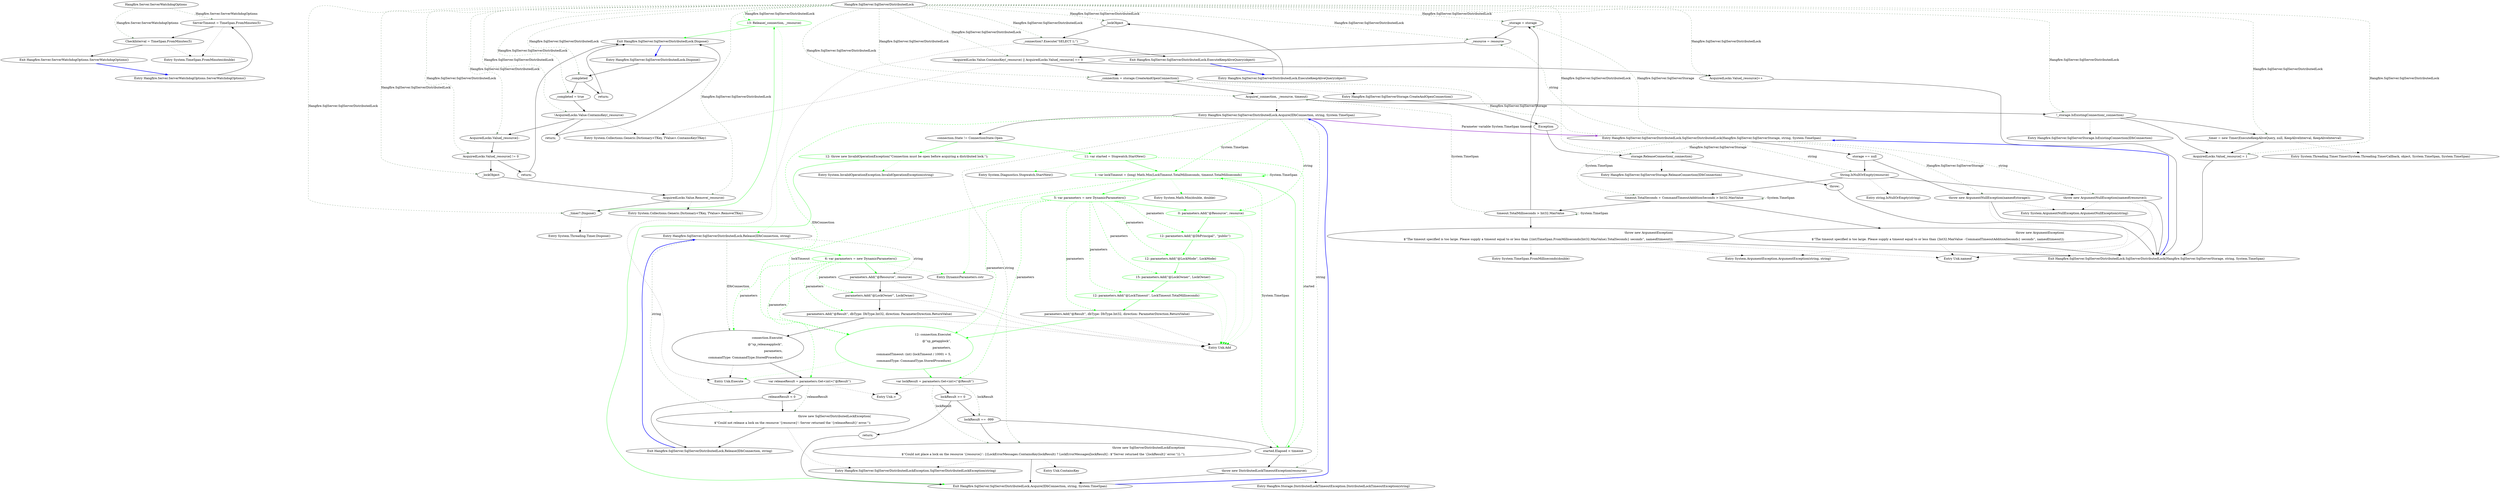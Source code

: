 digraph  {
n5 [label="Hangfire.Server.ServerWatchdogOptions", span=""];
n0 [cluster="Hangfire.Server.ServerWatchdogOptions.ServerWatchdogOptions()", label="Entry Hangfire.Server.ServerWatchdogOptions.ServerWatchdogOptions()", span="22-22"];
n1 [cluster="Hangfire.Server.ServerWatchdogOptions.ServerWatchdogOptions()", label="ServerTimeout = TimeSpan.FromMinutes(5)", span="24-24"];
n2 [cluster="Hangfire.Server.ServerWatchdogOptions.ServerWatchdogOptions()", label="CheckInterval = TimeSpan.FromMinutes(5)", span="25-25"];
n4 [cluster="System.TimeSpan.FromMinutes(double)", label="Entry System.TimeSpan.FromMinutes(double)", span="0-0"];
n3 [cluster="Hangfire.Server.ServerWatchdogOptions.ServerWatchdogOptions()", label="Exit Hangfire.Server.ServerWatchdogOptions.ServerWatchdogOptions()", span="22-22"];
d49 [cluster="Hangfire.SqlServer.SqlServerDistributedLock.Dispose()", color=green, community=0, label="13: Release(_connection, _resource)", span="123-123"];
d97 [label="Hangfire.SqlServer.SqlServerDistributedLock", span=""];
d48 [cluster="Hangfire.SqlServer.SqlServerDistributedLock.Dispose()", label="_timer?.Dispose()", span="121-121"];
d50 [cluster="Hangfire.SqlServer.SqlServerDistributedLock.Dispose()", label="Exit Hangfire.SqlServer.SqlServerDistributedLock.Dispose()", span="100-100"];
d53 [cluster="Hangfire.SqlServer.SqlServerDistributedLock.Release(IDbConnection, string)", label="Entry Hangfire.SqlServer.SqlServerDistributedLock.Release(IDbConnection, string)", span="212-212"];
d62 [cluster="Hangfire.SqlServer.SqlServerDistributedLock.Acquire(IDbConnection, string, System.TimeSpan)", color=green, community=0, label="1: var lockTimeout = (long) Math.Min(LockTimeout.TotalMilliseconds, timeout.TotalMilliseconds)", span="176-176"];
d33 [cluster="Hangfire.SqlServer.SqlServerDistributedLock.Acquire(IDbConnection, string, System.TimeSpan)", label="Entry Hangfire.SqlServer.SqlServerDistributedLock.Acquire(IDbConnection, string, System.TimeSpan)", span="153-153"];
d61 [cluster="Hangfire.SqlServer.SqlServerDistributedLock.Acquire(IDbConnection, string, System.TimeSpan)", color=green, community=0, label="11: var started = Stopwatch.StartNew()", span="165-165"];
d76 [cluster="Hangfire.SqlServer.SqlServerDistributedLock.Acquire(IDbConnection, string, System.TimeSpan)", label="started.Elapsed < timeout", span="207-207"];
d63 [cluster="Hangfire.SqlServer.SqlServerDistributedLock.Acquire(IDbConnection, string, System.TimeSpan)", color=green, community=0, label="5: var parameters = new DynamicParameters()", span="180-180"];
d81 [cluster="System.Math.Min(double, double)", label="Entry System.Math.Min(double, double)", span="0-0"];
d70 [cluster="Hangfire.SqlServer.SqlServerDistributedLock.Acquire(IDbConnection, string, System.TimeSpan)", color=green, community=0, label="12: connection.Execute(\r\n                    @''sp_getapplock'',\r\n                    parameters,\r\n                    commandTimeout: (int) (lockTimeout / 1000) + 5,\r\n                    commandType: CommandType.StoredProcedure)", span="188-192"];
d64 [cluster="Hangfire.SqlServer.SqlServerDistributedLock.Acquire(IDbConnection, string, System.TimeSpan)", color=green, community=0, label="0: parameters.Add(''@Resource'', resource)", span="181-181"];
d65 [cluster="Hangfire.SqlServer.SqlServerDistributedLock.Acquire(IDbConnection, string, System.TimeSpan)", color=green, community=0, label="12: parameters.Add(''@DbPrincipal'', ''public'')", span="182-182"];
d83 [cluster="Unk.Add", label="Entry Unk.Add", span=""];
d69 [cluster="Hangfire.SqlServer.SqlServerDistributedLock.Acquire(IDbConnection, string, System.TimeSpan)", label="parameters.Add(''@Result'', dbType: DbType.Int32, direction: ParameterDirection.ReturnValue)", span="186-186"];
d71 [cluster="Hangfire.SqlServer.SqlServerDistributedLock.Acquire(IDbConnection, string, System.TimeSpan)", label="var lockResult = parameters.Get<int>(''@Result'')", span="194-194"];
d58 [cluster="Unk.Execute", label="Entry Unk.Execute", span=""];
d60 [cluster="Hangfire.SqlServer.SqlServerDistributedLock.Acquire(IDbConnection, string, System.TimeSpan)", color=green, community=0, label="12: throw new InvalidOperationException(''Connection must be open before acquiring a distributed lock.'');", span="162-162"];
d59 [cluster="Hangfire.SqlServer.SqlServerDistributedLock.Acquire(IDbConnection, string, System.TimeSpan)", label="connection.State != ConnectionState.Open", span="155-155"];
d78 [cluster="Hangfire.SqlServer.SqlServerDistributedLock.Acquire(IDbConnection, string, System.TimeSpan)", label="Exit Hangfire.SqlServer.SqlServerDistributedLock.Acquire(IDbConnection, string, System.TimeSpan)", span="153-153"];
d79 [cluster="System.InvalidOperationException.InvalidOperationException(string)", label="Entry System.InvalidOperationException.InvalidOperationException(string)", span="0-0"];
d80 [cluster="System.Diagnostics.Stopwatch.StartNew()", label="Entry System.Diagnostics.Stopwatch.StartNew()", span="0-0"];
d82 [cluster="DynamicParameters.cstr", label="Entry DynamicParameters.cstr", span=""];
d66 [cluster="Hangfire.SqlServer.SqlServerDistributedLock.Acquire(IDbConnection, string, System.TimeSpan)", color=green, community=0, label="12: parameters.Add(''@LockMode'', LockMode)", span="183-183"];
d67 [cluster="Hangfire.SqlServer.SqlServerDistributedLock.Acquire(IDbConnection, string, System.TimeSpan)", color=green, community=0, label="15: parameters.Add(''@LockOwner'', LockOwner)", span="184-184"];
d68 [cluster="Hangfire.SqlServer.SqlServerDistributedLock.Acquire(IDbConnection, string, System.TimeSpan)", color=green, community=0, label="12: parameters.Add(''@LockTimeout'', LockTimeout.TotalMilliseconds)", span="185-185"];
d88 [cluster="Hangfire.SqlServer.SqlServerDistributedLock.Release(IDbConnection, string)", color=green, community=0, label="6: var parameters = new DynamicParameters()", span="214-214"];
d89 [cluster="Hangfire.SqlServer.SqlServerDistributedLock.Release(IDbConnection, string)", label="parameters.Add(''@Resource'', resource)", span="215-215"];
d90 [cluster="Hangfire.SqlServer.SqlServerDistributedLock.Release(IDbConnection, string)", label="parameters.Add(''@LockOwner'', LockOwner)", span="216-216"];
d91 [cluster="Hangfire.SqlServer.SqlServerDistributedLock.Release(IDbConnection, string)", label="parameters.Add(''@Result'', dbType: DbType.Int32, direction: ParameterDirection.ReturnValue)", span="217-217"];
d92 [cluster="Hangfire.SqlServer.SqlServerDistributedLock.Release(IDbConnection, string)", label="connection.Execute(\r\n                @''sp_releaseapplock'',\r\n                parameters,\r\n                commandType: CommandType.StoredProcedure)", span="219-222"];
d93 [cluster="Hangfire.SqlServer.SqlServerDistributedLock.Release(IDbConnection, string)", label="var releaseResult = parameters.Get<int>(''@Result'')", span="224-224"];
d13 [cluster="Hangfire.SqlServer.SqlServerDistributedLock.SqlServerDistributedLock(Hangfire.SqlServer.SqlServerStorage, string, System.TimeSpan)", label="_storage = storage", span="70-70"];
d14 [cluster="Hangfire.SqlServer.SqlServerDistributedLock.SqlServerDistributedLock(Hangfire.SqlServer.SqlServerStorage, string, System.TimeSpan)", label="_resource = resource", span="71-71"];
d15 [cluster="Hangfire.SqlServer.SqlServerDistributedLock.SqlServerDistributedLock(Hangfire.SqlServer.SqlServerStorage, string, System.TimeSpan)", label="!AcquiredLocks.Value.ContainsKey(_resource) || AcquiredLocks.Value[_resource] == 0", span="73-73"];
d16 [cluster="Hangfire.SqlServer.SqlServerDistributedLock.SqlServerDistributedLock(Hangfire.SqlServer.SqlServerStorage, string, System.TimeSpan)", label="_connection = storage.CreateAndOpenConnection()", span="75-75"];
d17 [cluster="Hangfire.SqlServer.SqlServerDistributedLock.SqlServerDistributedLock(Hangfire.SqlServer.SqlServerStorage, string, System.TimeSpan)", label="Acquire(_connection, _resource, timeout)", span="79-79"];
d19 [cluster="Hangfire.SqlServer.SqlServerDistributedLock.SqlServerDistributedLock(Hangfire.SqlServer.SqlServerStorage, string, System.TimeSpan)", label="storage.ReleaseConnection(_connection)", span="83-83"];
d21 [cluster="Hangfire.SqlServer.SqlServerDistributedLock.SqlServerDistributedLock(Hangfire.SqlServer.SqlServerStorage, string, System.TimeSpan)", label="!_storage.IsExistingConnection(_connection)", span="87-87"];
d22 [cluster="Hangfire.SqlServer.SqlServerDistributedLock.SqlServerDistributedLock(Hangfire.SqlServer.SqlServerStorage, string, System.TimeSpan)", label="_timer = new Timer(ExecuteKeepAliveQuery, null, KeepAliveInterval, KeepAliveInterval)", span="89-89"];
d23 [cluster="Hangfire.SqlServer.SqlServerDistributedLock.SqlServerDistributedLock(Hangfire.SqlServer.SqlServerStorage, string, System.TimeSpan)", label="AcquiredLocks.Value[_resource] = 1", span="92-92"];
d24 [cluster="Hangfire.SqlServer.SqlServerDistributedLock.SqlServerDistributedLock(Hangfire.SqlServer.SqlServerStorage, string, System.TimeSpan)", label="AcquiredLocks.Value[_resource]++", span="96-96"];
d38 [cluster="Hangfire.SqlServer.SqlServerDistributedLock.Dispose()", label=_completed, span="102-102"];
d40 [cluster="Hangfire.SqlServer.SqlServerDistributedLock.Dispose()", label="_completed = true", span="104-104"];
d41 [cluster="Hangfire.SqlServer.SqlServerDistributedLock.Dispose()", label="!AcquiredLocks.Value.ContainsKey(_resource)", span="106-106"];
d43 [cluster="Hangfire.SqlServer.SqlServerDistributedLock.Dispose()", label="AcquiredLocks.Value[_resource]--", span="108-108"];
d44 [cluster="Hangfire.SqlServer.SqlServerDistributedLock.Dispose()", label="AcquiredLocks.Value[_resource] != 0", span="110-110"];
d46 [cluster="Hangfire.SqlServer.SqlServerDistributedLock.Dispose()", label=_lockObject, span="112-112"];
d47 [cluster="Hangfire.SqlServer.SqlServerDistributedLock.Dispose()", label="AcquiredLocks.Value.Remove(_resource)", span="119-119"];
d55 [cluster="Hangfire.SqlServer.SqlServerDistributedLock.ExecuteKeepAliveQuery(object)", label=_lockObject, span="135-135"];
d56 [cluster="Hangfire.SqlServer.SqlServerDistributedLock.ExecuteKeepAliveQuery(object)", label="_connection?.Execute(''SELECT 1;'')", span="139-139"];
d52 [cluster="System.Threading.Timer.Dispose()", label="Entry System.Threading.Timer.Dispose()", span="0-0"];
d39 [cluster="Hangfire.SqlServer.SqlServerDistributedLock.Dispose()", label="return;", span="102-102"];
d42 [cluster="Hangfire.SqlServer.SqlServerDistributedLock.Dispose()", label="return;", span="106-106"];
d45 [cluster="Hangfire.SqlServer.SqlServerDistributedLock.Dispose()", label="return;", span="110-110"];
d37 [cluster="Hangfire.SqlServer.SqlServerDistributedLock.Dispose()", label="Entry Hangfire.SqlServer.SqlServerDistributedLock.Dispose()", span="100-100"];
d96 [cluster="Hangfire.SqlServer.SqlServerDistributedLock.Release(IDbConnection, string)", label="Exit Hangfire.SqlServer.SqlServerDistributedLock.Release(IDbConnection, string)", span="212-212"];
d95 [cluster="Hangfire.SqlServer.SqlServerDistributedLock.Release(IDbConnection, string)", label="throw new SqlServerDistributedLockException(\r\n                    $''Could not release a lock on the resource '{resource}': Server returned the '{releaseResult}' error.'');", span="228-229"];
d75 [cluster="Hangfire.SqlServer.SqlServerDistributedLock.Acquire(IDbConnection, string, System.TimeSpan)", label="throw new SqlServerDistributedLockException(\r\n                        $''Could not place a lock on the resource '{resource}': {(LockErrorMessages.ContainsKey(lockResult) ? LockErrorMessages[lockResult] : $''Server returned the '{lockResult}' error.'')}.'');", span="204-205"];
d77 [cluster="Hangfire.SqlServer.SqlServerDistributedLock.Acquire(IDbConnection, string, System.TimeSpan)", label="throw new DistributedLockTimeoutException(resource);", span="209-209"];
d4 [cluster="Hangfire.SqlServer.SqlServerDistributedLock.SqlServerDistributedLock(Hangfire.SqlServer.SqlServerStorage, string, System.TimeSpan)", label="Entry Hangfire.SqlServer.SqlServerDistributedLock.SqlServerDistributedLock(Hangfire.SqlServer.SqlServerStorage, string, System.TimeSpan)", span="61-61"];
d74 [cluster="Hangfire.SqlServer.SqlServerDistributedLock.Acquire(IDbConnection, string, System.TimeSpan)", label="lockResult == -999", span="202-202"];
d72 [cluster="Hangfire.SqlServer.SqlServerDistributedLock.Acquire(IDbConnection, string, System.TimeSpan)", label="lockResult >= 0", span="196-196"];
d84 [cluster="Unk.>", label="Entry Unk.>", span=""];
d73 [cluster="Hangfire.SqlServer.SqlServerDistributedLock.Acquire(IDbConnection, string, System.TimeSpan)", label="return;", span="199-199"];
d94 [cluster="Hangfire.SqlServer.SqlServerDistributedLock.Release(IDbConnection, string)", label="releaseResult < 0", span="226-226"];
d11 [cluster="Hangfire.SqlServer.SqlServerDistributedLock.SqlServerDistributedLock(Hangfire.SqlServer.SqlServerStorage, string, System.TimeSpan)", label="timeout.TotalMilliseconds > Int32.MaxValue", span="67-67"];
d31 [cluster="System.Collections.Generic.Dictionary<TKey, TValue>.ContainsKey(TKey)", label="Entry System.Collections.Generic.Dictionary<TKey, TValue>.ContainsKey(TKey)", span="0-0"];
d32 [cluster="Hangfire.SqlServer.SqlServerStorage.CreateAndOpenConnection()", label="Entry Hangfire.SqlServer.SqlServerStorage.CreateAndOpenConnection()", span="232-232"];
d18 [cluster="Hangfire.SqlServer.SqlServerDistributedLock.SqlServerDistributedLock(Hangfire.SqlServer.SqlServerStorage, string, System.TimeSpan)", label=Exception, span="81-81"];
d20 [cluster="Hangfire.SqlServer.SqlServerDistributedLock.SqlServerDistributedLock(Hangfire.SqlServer.SqlServerStorage, string, System.TimeSpan)", label="throw;", span="84-84"];
d34 [cluster="Hangfire.SqlServer.SqlServerStorage.ReleaseConnection(IDbConnection)", label="Entry Hangfire.SqlServer.SqlServerStorage.ReleaseConnection(IDbConnection)", span="249-249"];
d35 [cluster="Hangfire.SqlServer.SqlServerStorage.IsExistingConnection(IDbConnection)", label="Entry Hangfire.SqlServer.SqlServerStorage.IsExistingConnection(IDbConnection)", span="244-244"];
d36 [cluster="System.Threading.Timer.Timer(System.Threading.TimerCallback, object, System.TimeSpan, System.TimeSpan)", label="Entry System.Threading.Timer.Timer(System.Threading.TimerCallback, object, System.TimeSpan, System.TimeSpan)", span="0-0"];
d25 [cluster="Hangfire.SqlServer.SqlServerDistributedLock.SqlServerDistributedLock(Hangfire.SqlServer.SqlServerStorage, string, System.TimeSpan)", label="Exit Hangfire.SqlServer.SqlServerDistributedLock.SqlServerDistributedLock(Hangfire.SqlServer.SqlServerStorage, string, System.TimeSpan)", span="61-61"];
d51 [cluster="System.Collections.Generic.Dictionary<TKey, TValue>.Remove(TKey)", label="Entry System.Collections.Generic.Dictionary<TKey, TValue>.Remove(TKey)", span="0-0"];
d54 [cluster="Hangfire.SqlServer.SqlServerDistributedLock.ExecuteKeepAliveQuery(object)", label="Entry Hangfire.SqlServer.SqlServerDistributedLock.ExecuteKeepAliveQuery(object)", span="133-133"];
d57 [cluster="Hangfire.SqlServer.SqlServerDistributedLock.ExecuteKeepAliveQuery(object)", label="Exit Hangfire.SqlServer.SqlServerDistributedLock.ExecuteKeepAliveQuery(object)", span="133-133"];
d85 [cluster="Hangfire.SqlServer.SqlServerDistributedLockException.SqlServerDistributedLockException(string)", label="Entry Hangfire.SqlServer.SqlServerDistributedLockException.SqlServerDistributedLockException(string)", span="22-22"];
d86 [cluster="Unk.ContainsKey", label="Entry Unk.ContainsKey", span=""];
d87 [cluster="Hangfire.Storage.DistributedLockTimeoutException.DistributedLockTimeoutException(string)", label="Entry Hangfire.Storage.DistributedLockTimeoutException.DistributedLockTimeoutException(string)", span="6-6"];
d5 [cluster="Hangfire.SqlServer.SqlServerDistributedLock.SqlServerDistributedLock(Hangfire.SqlServer.SqlServerStorage, string, System.TimeSpan)", label="storage == null", span="63-63"];
d6 [cluster="Hangfire.SqlServer.SqlServerDistributedLock.SqlServerDistributedLock(Hangfire.SqlServer.SqlServerStorage, string, System.TimeSpan)", label="throw new ArgumentNullException(nameof(storage));", span="63-63"];
d7 [cluster="Hangfire.SqlServer.SqlServerDistributedLock.SqlServerDistributedLock(Hangfire.SqlServer.SqlServerStorage, string, System.TimeSpan)", label="String.IsNullOrEmpty(resource)", span="64-64"];
d8 [cluster="Hangfire.SqlServer.SqlServerDistributedLock.SqlServerDistributedLock(Hangfire.SqlServer.SqlServerStorage, string, System.TimeSpan)", label="throw new ArgumentNullException(nameof(resource));", span="64-64"];
d9 [cluster="Hangfire.SqlServer.SqlServerDistributedLock.SqlServerDistributedLock(Hangfire.SqlServer.SqlServerStorage, string, System.TimeSpan)", label="timeout.TotalSeconds + CommandTimeoutAdditionSeconds > Int32.MaxValue", span="65-65"];
d12 [cluster="Hangfire.SqlServer.SqlServerDistributedLock.SqlServerDistributedLock(Hangfire.SqlServer.SqlServerStorage, string, System.TimeSpan)", label="throw new ArgumentException(\r\n                $''The timeout specified is too large. Please supply a timeout equal to or less than {(int)TimeSpan.FromMilliseconds(Int32.MaxValue).TotalSeconds} seconds'', nameof(timeout));", span="67-68"];
d10 [cluster="Hangfire.SqlServer.SqlServerDistributedLock.SqlServerDistributedLock(Hangfire.SqlServer.SqlServerStorage, string, System.TimeSpan)", label="throw new ArgumentException(\r\n                $''The timeout specified is too large. Please supply a timeout equal to or less than {Int32.MaxValue - CommandTimeoutAdditionSeconds} seconds'', nameof(timeout));", span="65-66"];
d26 [cluster="System.ArgumentNullException.ArgumentNullException(string)", label="Entry System.ArgumentNullException.ArgumentNullException(string)", span="0-0"];
d27 [cluster="Unk.nameof", label="Entry Unk.nameof", span=""];
d28 [cluster="string.IsNullOrEmpty(string)", label="Entry string.IsNullOrEmpty(string)", span="0-0"];
d29 [cluster="System.ArgumentException.ArgumentException(string, string)", label="Entry System.ArgumentException.ArgumentException(string, string)", span="0-0"];
d30 [cluster="System.TimeSpan.FromMilliseconds(double)", label="Entry System.TimeSpan.FromMilliseconds(double)", span="0-0"];
n5 -> n1  [color=darkseagreen4, key=1, label="Hangfire.Server.ServerWatchdogOptions", style=dashed];
n5 -> n2  [color=darkseagreen4, key=1, label="Hangfire.Server.ServerWatchdogOptions", style=dashed];
n0 -> n1  [key=0, style=solid];
n1 -> n2  [key=0, style=solid];
n1 -> n4  [key=2, style=dotted];
n2 -> n3  [key=0, style=solid];
n2 -> n4  [key=2, style=dotted];
n3 -> n0  [color=blue, key=0, style=bold];
d49 -> d50  [color=green, key=0, style=solid];
d49 -> d53  [color=green, key=2, style=dotted];
d97 -> d49  [color=green, key=1, label="Hangfire.SqlServer.SqlServerDistributedLock", style=dashed];
d97 -> d13  [color=darkseagreen4, key=1, label="Hangfire.SqlServer.SqlServerDistributedLock", style=dashed];
d97 -> d14  [color=darkseagreen4, key=1, label="Hangfire.SqlServer.SqlServerDistributedLock", style=dashed];
d97 -> d15  [color=darkseagreen4, key=1, label="Hangfire.SqlServer.SqlServerDistributedLock", style=dashed];
d97 -> d16  [color=darkseagreen4, key=1, label="Hangfire.SqlServer.SqlServerDistributedLock", style=dashed];
d97 -> d17  [color=darkseagreen4, key=1, label="Hangfire.SqlServer.SqlServerDistributedLock", style=dashed];
d97 -> d19  [color=darkseagreen4, key=1, label="Hangfire.SqlServer.SqlServerDistributedLock", style=dashed];
d97 -> d21  [color=darkseagreen4, key=1, label="Hangfire.SqlServer.SqlServerDistributedLock", style=dashed];
d97 -> d22  [color=darkseagreen4, key=1, label="Hangfire.SqlServer.SqlServerDistributedLock", style=dashed];
d97 -> d23  [color=darkseagreen4, key=1, label="Hangfire.SqlServer.SqlServerDistributedLock", style=dashed];
d97 -> d24  [color=darkseagreen4, key=1, label="Hangfire.SqlServer.SqlServerDistributedLock", style=dashed];
d97 -> d38  [color=darkseagreen4, key=1, label="Hangfire.SqlServer.SqlServerDistributedLock", style=dashed];
d97 -> d40  [color=darkseagreen4, key=1, label="Hangfire.SqlServer.SqlServerDistributedLock", style=dashed];
d97 -> d41  [color=darkseagreen4, key=1, label="Hangfire.SqlServer.SqlServerDistributedLock", style=dashed];
d97 -> d43  [color=darkseagreen4, key=1, label="Hangfire.SqlServer.SqlServerDistributedLock", style=dashed];
d97 -> d44  [color=darkseagreen4, key=1, label="Hangfire.SqlServer.SqlServerDistributedLock", style=dashed];
d97 -> d46  [color=darkseagreen4, key=1, label="Hangfire.SqlServer.SqlServerDistributedLock", style=dashed];
d97 -> d47  [color=darkseagreen4, key=1, label="Hangfire.SqlServer.SqlServerDistributedLock", style=dashed];
d97 -> d48  [color=darkseagreen4, key=1, label="Hangfire.SqlServer.SqlServerDistributedLock", style=dashed];
d97 -> d55  [color=darkseagreen4, key=1, label="Hangfire.SqlServer.SqlServerDistributedLock", style=dashed];
d97 -> d56  [color=darkseagreen4, key=1, label="Hangfire.SqlServer.SqlServerDistributedLock", style=dashed];
d48 -> d49  [color=green, key=0, style=solid];
d48 -> d52  [key=2, style=dotted];
d50 -> d37  [color=blue, key=0, style=bold];
d53 -> d88  [color=green, key=0, style=solid];
d53 -> d89  [color=darkseagreen4, key=1, label=string, style=dashed];
d53 -> d92  [color=darkseagreen4, key=1, label=IDbConnection, style=dashed];
d53 -> d95  [color=darkseagreen4, key=1, label=string, style=dashed];
d62 -> d62  [color=green, key=1, label="System.TimeSpan", style=dashed];
d62 -> d63  [color=green, key=0, style=solid];
d62 -> d81  [color=green, key=2, style=dotted];
d62 -> d70  [color=green, key=1, label=lockTimeout, style=dashed];
d62 -> d76  [color=green, key=1, label="System.TimeSpan", style=dashed];
d33 -> d62  [color=green, key=1, label="System.TimeSpan", style=dashed];
d33 -> d64  [color=green, key=1, label=string, style=dashed];
d33 -> d70  [color=green, key=1, label=IDbConnection, style=dashed];
d33 -> d59  [key=0, style=solid];
d33 -> d75  [color=darkseagreen4, key=1, label=string, style=dashed];
d33 -> d77  [color=darkseagreen4, key=1, label=string, style=dashed];
d33 -> d4  [color=darkorchid, key=3, label="Parameter variable System.TimeSpan timeout", style=bold];
d61 -> d62  [color=green, key=0, style=solid];
d61 -> d80  [color=green, key=2, style=dotted];
d61 -> d76  [color=green, key=1, label=started, style=dashed];
d76 -> d62  [color=green, key=0, style=solid];
d76 -> d77  [key=0, style=solid];
d63 -> d64  [color=green, key=0, style=solid];
d63 -> d70  [color=green, key=1, label=parameters, style=dashed];
d63 -> d82  [color=green, key=2, style=dotted];
d63 -> d65  [color=green, key=1, label=parameters, style=dashed];
d63 -> d66  [color=green, key=1, label=parameters, style=dashed];
d63 -> d67  [color=green, key=1, label=parameters, style=dashed];
d63 -> d68  [color=green, key=1, label=parameters, style=dashed];
d63 -> d69  [color=green, key=1, label=parameters, style=dashed];
d63 -> d71  [color=green, key=1, label=parameters, style=dashed];
d70 -> d71  [color=green, key=0, style=solid];
d70 -> d58  [color=green, key=2, style=dotted];
d64 -> d65  [color=green, key=0, style=solid];
d64 -> d83  [color=green, key=2, style=dotted];
d65 -> d66  [color=green, key=0, style=solid];
d65 -> d83  [color=green, key=2, style=dotted];
d69 -> d70  [color=green, key=0, style=solid];
d69 -> d83  [key=2, style=dotted];
d71 -> d72  [key=0, style=solid];
d71 -> d84  [key=2, style=dotted];
d71 -> d74  [color=darkseagreen4, key=1, label=lockResult, style=dashed];
d71 -> d75  [color=darkseagreen4, key=1, label=lockResult, style=dashed];
d60 -> d78  [color=green, key=0, style=solid];
d60 -> d79  [color=green, key=2, style=dotted];
d59 -> d60  [color=green, key=0, style=solid];
d59 -> d61  [color=green, key=0, style=solid];
d78 -> d33  [color=blue, key=0, style=bold];
d66 -> d67  [color=green, key=0, style=solid];
d66 -> d83  [color=green, key=2, style=dotted];
d67 -> d68  [color=green, key=0, style=solid];
d67 -> d83  [color=green, key=2, style=dotted];
d68 -> d69  [color=green, key=0, style=solid];
d68 -> d83  [color=green, key=2, style=dotted];
d88 -> d89  [color=green, key=0, style=solid];
d88 -> d82  [color=green, key=2, style=dotted];
d88 -> d90  [color=green, key=1, label=parameters, style=dashed];
d88 -> d91  [color=green, key=1, label=parameters, style=dashed];
d88 -> d92  [color=green, key=1, label=parameters, style=dashed];
d88 -> d93  [color=green, key=1, label=parameters, style=dashed];
d89 -> d83  [key=2, style=dotted];
d89 -> d90  [key=0, style=solid];
d90 -> d83  [key=2, style=dotted];
d90 -> d91  [key=0, style=solid];
d91 -> d83  [key=2, style=dotted];
d91 -> d92  [key=0, style=solid];
d92 -> d58  [key=2, style=dotted];
d92 -> d93  [key=0, style=solid];
d93 -> d94  [key=0, style=solid];
d93 -> d84  [key=2, style=dotted];
d93 -> d95  [color=darkseagreen4, key=1, label=releaseResult, style=dashed];
d13 -> d14  [key=0, style=solid];
d14 -> d15  [key=0, style=solid];
d15 -> d16  [key=0, style=solid];
d15 -> d24  [key=0, style=solid];
d15 -> d31  [key=2, style=dotted];
d16 -> d17  [key=0, style=solid];
d16 -> d32  [key=2, style=dotted];
d17 -> d33  [key=2, style=dotted];
d17 -> d18  [key=0, style=solid];
d17 -> d21  [key=0, style=solid];
d19 -> d20  [key=0, style=solid];
d19 -> d34  [key=2, style=dotted];
d21 -> d22  [key=0, style=solid];
d21 -> d23  [key=0, style=solid];
d21 -> d35  [key=2, style=dotted];
d22 -> d23  [key=0, style=solid];
d22 -> d36  [key=2, style=dotted];
d23 -> d25  [key=0, style=solid];
d24 -> d25  [key=0, style=solid];
d38 -> d39  [key=0, style=solid];
d38 -> d40  [key=0, style=solid];
d40 -> d41  [key=0, style=solid];
d41 -> d42  [key=0, style=solid];
d41 -> d43  [key=0, style=solid];
d41 -> d31  [key=2, style=dotted];
d43 -> d44  [key=0, style=solid];
d44 -> d45  [key=0, style=solid];
d44 -> d46  [key=0, style=solid];
d46 -> d47  [key=0, style=solid];
d47 -> d48  [key=0, style=solid];
d47 -> d51  [key=2, style=dotted];
d55 -> d56  [key=0, style=solid];
d56 -> d58  [key=2, style=dotted];
d56 -> d57  [key=0, style=solid];
d39 -> d50  [key=0, style=solid];
d42 -> d50  [key=0, style=solid];
d45 -> d50  [key=0, style=solid];
d37 -> d38  [key=0, style=solid];
d96 -> d53  [color=blue, key=0, style=bold];
d95 -> d96  [key=0, style=solid];
d95 -> d85  [key=2, style=dotted];
d75 -> d78  [key=0, style=solid];
d75 -> d85  [key=2, style=dotted];
d75 -> d86  [key=2, style=dotted];
d77 -> d78  [key=0, style=solid];
d77 -> d87  [key=2, style=dotted];
d4 -> d13  [color=darkseagreen4, key=1, label="Hangfire.SqlServer.SqlServerStorage", style=dashed];
d4 -> d14  [color=darkseagreen4, key=1, label=string, style=dashed];
d4 -> d16  [color=darkseagreen4, key=1, label="Hangfire.SqlServer.SqlServerStorage", style=dashed];
d4 -> d19  [color=darkseagreen4, key=1, label="Hangfire.SqlServer.SqlServerStorage", style=dashed];
d4 -> d5  [key=0, style=solid];
d4 -> d6  [color=darkseagreen4, key=1, label="Hangfire.SqlServer.SqlServerStorage", style=dashed];
d4 -> d7  [color=darkseagreen4, key=1, label=string, style=dashed];
d4 -> d8  [color=darkseagreen4, key=1, label=string, style=dashed];
d4 -> d9  [color=darkseagreen4, key=1, label="System.TimeSpan", style=dashed];
d74 -> d76  [key=0, style=solid];
d74 -> d75  [key=0, style=solid];
d72 -> d74  [key=0, style=solid];
d72 -> d73  [key=0, style=solid];
d73 -> d78  [key=0, style=solid];
d94 -> d96  [key=0, style=solid];
d94 -> d95  [key=0, style=solid];
d11 -> d13  [key=0, style=solid];
d11 -> d17  [color=darkseagreen4, key=1, label="System.TimeSpan", style=dashed];
d11 -> d11  [color=darkseagreen4, key=1, label="System.TimeSpan", style=dashed];
d11 -> d12  [key=0, style=solid];
d18 -> d19  [key=0, style=solid];
d20 -> d25  [key=0, style=solid];
d25 -> d4  [color=blue, key=0, style=bold];
d54 -> d55  [key=0, style=solid];
d57 -> d54  [color=blue, key=0, style=bold];
d5 -> d6  [key=0, style=solid];
d5 -> d7  [key=0, style=solid];
d6 -> d25  [key=0, style=solid];
d6 -> d26  [key=2, style=dotted];
d6 -> d27  [key=2, style=dotted];
d7 -> d8  [key=0, style=solid];
d7 -> d9  [key=0, style=solid];
d7 -> d28  [key=2, style=dotted];
d8 -> d25  [key=0, style=solid];
d8 -> d26  [key=2, style=dotted];
d8 -> d27  [key=2, style=dotted];
d9 -> d11  [key=0, style=solid];
d9 -> d9  [color=darkseagreen4, key=1, label="System.TimeSpan", style=dashed];
d9 -> d10  [key=0, style=solid];
d12 -> d25  [key=0, style=solid];
d12 -> d29  [key=2, style=dotted];
d12 -> d30  [key=2, style=dotted];
d12 -> d27  [key=2, style=dotted];
d10 -> d25  [key=0, style=solid];
d10 -> d29  [key=2, style=dotted];
d10 -> d27  [key=2, style=dotted];
}
